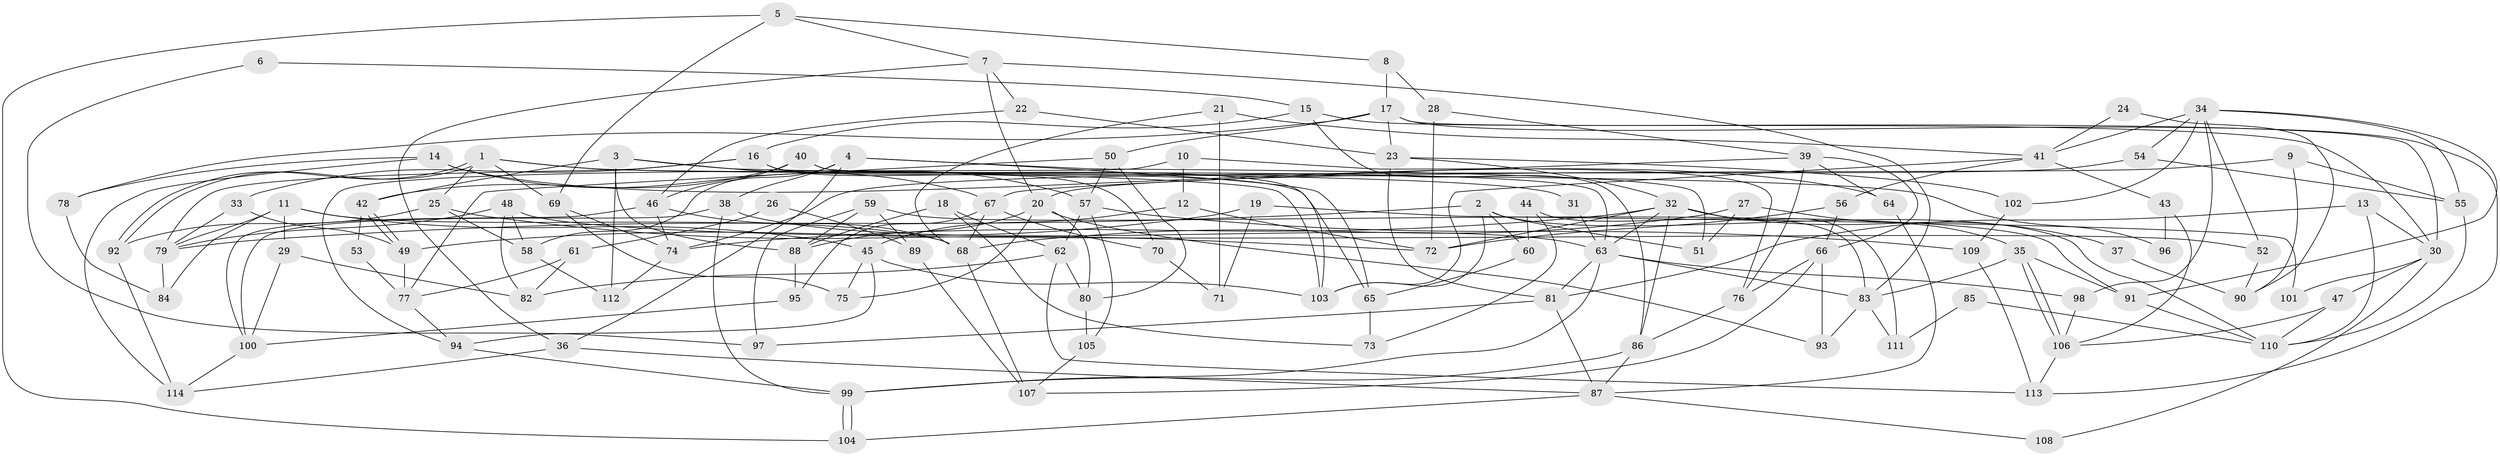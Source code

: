 // Generated by graph-tools (version 1.1) at 2025/49/03/09/25 04:49:15]
// undirected, 114 vertices, 228 edges
graph export_dot {
graph [start="1"]
  node [color=gray90,style=filled];
  1;
  2;
  3;
  4;
  5;
  6;
  7;
  8;
  9;
  10;
  11;
  12;
  13;
  14;
  15;
  16;
  17;
  18;
  19;
  20;
  21;
  22;
  23;
  24;
  25;
  26;
  27;
  28;
  29;
  30;
  31;
  32;
  33;
  34;
  35;
  36;
  37;
  38;
  39;
  40;
  41;
  42;
  43;
  44;
  45;
  46;
  47;
  48;
  49;
  50;
  51;
  52;
  53;
  54;
  55;
  56;
  57;
  58;
  59;
  60;
  61;
  62;
  63;
  64;
  65;
  66;
  67;
  68;
  69;
  70;
  71;
  72;
  73;
  74;
  75;
  76;
  77;
  78;
  79;
  80;
  81;
  82;
  83;
  84;
  85;
  86;
  87;
  88;
  89;
  90;
  91;
  92;
  93;
  94;
  95;
  96;
  97;
  98;
  99;
  100;
  101;
  102;
  103;
  104;
  105;
  106;
  107;
  108;
  109;
  110;
  111;
  112;
  113;
  114;
  1 -- 92;
  1 -- 92;
  1 -- 25;
  1 -- 31;
  1 -- 69;
  1 -- 96;
  2 -- 110;
  2 -- 79;
  2 -- 51;
  2 -- 60;
  2 -- 103;
  3 -- 103;
  3 -- 88;
  3 -- 42;
  3 -- 57;
  3 -- 112;
  4 -- 38;
  4 -- 36;
  4 -- 51;
  4 -- 58;
  4 -- 65;
  5 -- 7;
  5 -- 69;
  5 -- 8;
  5 -- 104;
  6 -- 97;
  6 -- 15;
  7 -- 83;
  7 -- 36;
  7 -- 20;
  7 -- 22;
  8 -- 28;
  8 -- 17;
  9 -- 20;
  9 -- 55;
  9 -- 90;
  10 -- 76;
  10 -- 12;
  10 -- 94;
  11 -- 45;
  11 -- 68;
  11 -- 29;
  11 -- 79;
  11 -- 84;
  12 -- 72;
  12 -- 45;
  13 -- 110;
  13 -- 81;
  13 -- 30;
  14 -- 114;
  14 -- 78;
  14 -- 64;
  14 -- 67;
  15 -- 30;
  15 -- 86;
  15 -- 16;
  16 -- 33;
  16 -- 65;
  16 -- 70;
  16 -- 79;
  17 -- 113;
  17 -- 23;
  17 -- 30;
  17 -- 50;
  17 -- 78;
  18 -- 73;
  18 -- 88;
  18 -- 62;
  19 -- 49;
  19 -- 71;
  19 -- 101;
  20 -- 80;
  20 -- 75;
  20 -- 88;
  20 -- 93;
  21 -- 68;
  21 -- 41;
  21 -- 71;
  22 -- 46;
  22 -- 23;
  23 -- 32;
  23 -- 81;
  23 -- 102;
  24 -- 90;
  24 -- 41;
  25 -- 58;
  25 -- 72;
  25 -- 92;
  26 -- 61;
  26 -- 89;
  27 -- 68;
  27 -- 51;
  27 -- 35;
  28 -- 72;
  28 -- 39;
  29 -- 100;
  29 -- 82;
  30 -- 47;
  30 -- 101;
  30 -- 108;
  31 -- 63;
  32 -- 63;
  32 -- 37;
  32 -- 72;
  32 -- 74;
  32 -- 86;
  32 -- 111;
  33 -- 49;
  33 -- 79;
  34 -- 102;
  34 -- 98;
  34 -- 41;
  34 -- 52;
  34 -- 54;
  34 -- 55;
  34 -- 91;
  35 -- 106;
  35 -- 106;
  35 -- 83;
  35 -- 91;
  36 -- 114;
  36 -- 87;
  37 -- 90;
  38 -- 63;
  38 -- 99;
  38 -- 100;
  39 -- 64;
  39 -- 66;
  39 -- 67;
  39 -- 76;
  40 -- 63;
  40 -- 42;
  40 -- 46;
  40 -- 103;
  41 -- 103;
  41 -- 43;
  41 -- 56;
  42 -- 49;
  42 -- 49;
  42 -- 53;
  43 -- 106;
  43 -- 96;
  44 -- 60;
  44 -- 83;
  44 -- 73;
  45 -- 103;
  45 -- 94;
  45 -- 75;
  46 -- 74;
  46 -- 68;
  46 -- 100;
  47 -- 110;
  47 -- 106;
  48 -- 79;
  48 -- 58;
  48 -- 52;
  48 -- 82;
  49 -- 77;
  50 -- 57;
  50 -- 77;
  50 -- 80;
  52 -- 90;
  53 -- 77;
  54 -- 74;
  54 -- 55;
  55 -- 110;
  56 -- 66;
  56 -- 72;
  57 -- 62;
  57 -- 105;
  57 -- 109;
  58 -- 112;
  59 -- 91;
  59 -- 88;
  59 -- 89;
  59 -- 97;
  60 -- 65;
  61 -- 82;
  61 -- 77;
  62 -- 82;
  62 -- 80;
  62 -- 113;
  63 -- 83;
  63 -- 99;
  63 -- 81;
  63 -- 98;
  64 -- 87;
  65 -- 73;
  66 -- 107;
  66 -- 76;
  66 -- 93;
  67 -- 68;
  67 -- 70;
  67 -- 95;
  68 -- 107;
  69 -- 75;
  69 -- 74;
  70 -- 71;
  74 -- 112;
  76 -- 86;
  77 -- 94;
  78 -- 84;
  79 -- 84;
  80 -- 105;
  81 -- 87;
  81 -- 97;
  83 -- 93;
  83 -- 111;
  85 -- 110;
  85 -- 111;
  86 -- 87;
  86 -- 99;
  87 -- 104;
  87 -- 108;
  88 -- 95;
  89 -- 107;
  91 -- 110;
  92 -- 114;
  94 -- 99;
  95 -- 100;
  98 -- 106;
  99 -- 104;
  99 -- 104;
  100 -- 114;
  102 -- 109;
  105 -- 107;
  106 -- 113;
  109 -- 113;
}
